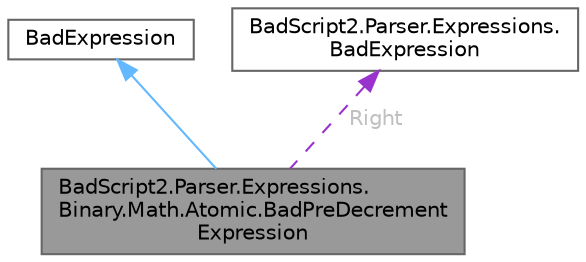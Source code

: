 digraph "BadScript2.Parser.Expressions.Binary.Math.Atomic.BadPreDecrementExpression"
{
 // LATEX_PDF_SIZE
  bgcolor="transparent";
  edge [fontname=Helvetica,fontsize=10,labelfontname=Helvetica,labelfontsize=10];
  node [fontname=Helvetica,fontsize=10,shape=box,height=0.2,width=0.4];
  Node1 [id="Node000001",label="BadScript2.Parser.Expressions.\lBinary.Math.Atomic.BadPreDecrement\lExpression",height=0.2,width=0.4,color="gray40", fillcolor="grey60", style="filled", fontcolor="black",tooltip="Implements the Pre Decrement Expression."];
  Node2 -> Node1 [id="edge1_Node000001_Node000002",dir="back",color="steelblue1",style="solid",tooltip=" "];
  Node2 [id="Node000002",label="BadExpression",height=0.2,width=0.4,color="gray40", fillcolor="white", style="filled",URL="$class_bad_script2_1_1_parser_1_1_expressions_1_1_bad_expression.html",tooltip="Base Implementation for all Expressions used inside the Script."];
  Node3 -> Node1 [id="edge2_Node000001_Node000003",dir="back",color="darkorchid3",style="dashed",tooltip=" ",label=" Right",fontcolor="grey" ];
  Node3 [id="Node000003",label="BadScript2.Parser.Expressions.\lBadExpression",height=0.2,width=0.4,color="gray40", fillcolor="white", style="filled",URL="$class_bad_script2_1_1_parser_1_1_expressions_1_1_bad_expression.html",tooltip="Base Implementation for all Expressions used inside the Script."];
}
